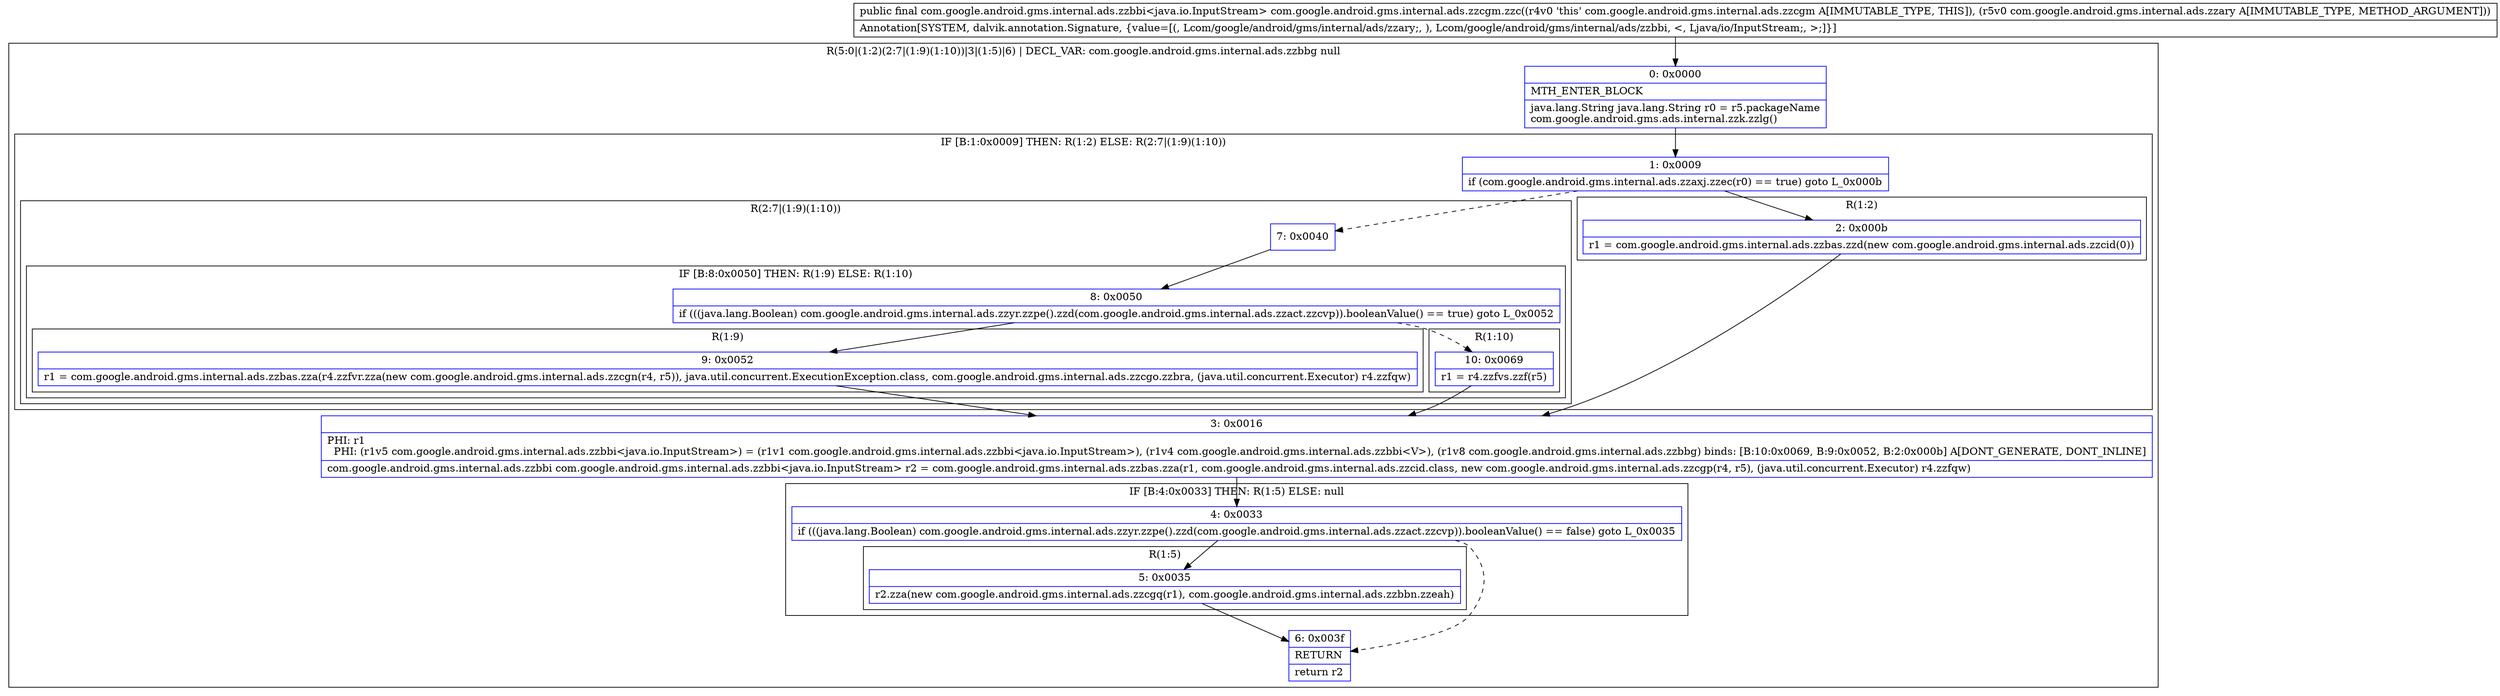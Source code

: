 digraph "CFG forcom.google.android.gms.internal.ads.zzcgm.zzc(Lcom\/google\/android\/gms\/internal\/ads\/zzary;)Lcom\/google\/android\/gms\/internal\/ads\/zzbbi;" {
subgraph cluster_Region_2140233912 {
label = "R(5:0|(1:2)(2:7|(1:9)(1:10))|3|(1:5)|6) | DECL_VAR: com.google.android.gms.internal.ads.zzbbg null\l";
node [shape=record,color=blue];
Node_0 [shape=record,label="{0\:\ 0x0000|MTH_ENTER_BLOCK\l|java.lang.String java.lang.String r0 = r5.packageName\lcom.google.android.gms.ads.internal.zzk.zzlg()\l}"];
subgraph cluster_IfRegion_60261846 {
label = "IF [B:1:0x0009] THEN: R(1:2) ELSE: R(2:7|(1:9)(1:10))";
node [shape=record,color=blue];
Node_1 [shape=record,label="{1\:\ 0x0009|if (com.google.android.gms.internal.ads.zzaxj.zzec(r0) == true) goto L_0x000b\l}"];
subgraph cluster_Region_963625085 {
label = "R(1:2)";
node [shape=record,color=blue];
Node_2 [shape=record,label="{2\:\ 0x000b|r1 = com.google.android.gms.internal.ads.zzbas.zzd(new com.google.android.gms.internal.ads.zzcid(0))\l}"];
}
subgraph cluster_Region_865062339 {
label = "R(2:7|(1:9)(1:10))";
node [shape=record,color=blue];
Node_7 [shape=record,label="{7\:\ 0x0040}"];
subgraph cluster_IfRegion_1126866426 {
label = "IF [B:8:0x0050] THEN: R(1:9) ELSE: R(1:10)";
node [shape=record,color=blue];
Node_8 [shape=record,label="{8\:\ 0x0050|if (((java.lang.Boolean) com.google.android.gms.internal.ads.zzyr.zzpe().zzd(com.google.android.gms.internal.ads.zzact.zzcvp)).booleanValue() == true) goto L_0x0052\l}"];
subgraph cluster_Region_1292889540 {
label = "R(1:9)";
node [shape=record,color=blue];
Node_9 [shape=record,label="{9\:\ 0x0052|r1 = com.google.android.gms.internal.ads.zzbas.zza(r4.zzfvr.zza(new com.google.android.gms.internal.ads.zzcgn(r4, r5)), java.util.concurrent.ExecutionException.class, com.google.android.gms.internal.ads.zzcgo.zzbra, (java.util.concurrent.Executor) r4.zzfqw)\l}"];
}
subgraph cluster_Region_1828455135 {
label = "R(1:10)";
node [shape=record,color=blue];
Node_10 [shape=record,label="{10\:\ 0x0069|r1 = r4.zzfvs.zzf(r5)\l}"];
}
}
}
}
Node_3 [shape=record,label="{3\:\ 0x0016|PHI: r1 \l  PHI: (r1v5 com.google.android.gms.internal.ads.zzbbi\<java.io.InputStream\>) = (r1v1 com.google.android.gms.internal.ads.zzbbi\<java.io.InputStream\>), (r1v4 com.google.android.gms.internal.ads.zzbbi\<V\>), (r1v8 com.google.android.gms.internal.ads.zzbbg) binds: [B:10:0x0069, B:9:0x0052, B:2:0x000b] A[DONT_GENERATE, DONT_INLINE]\l|com.google.android.gms.internal.ads.zzbbi com.google.android.gms.internal.ads.zzbbi\<java.io.InputStream\> r2 = com.google.android.gms.internal.ads.zzbas.zza(r1, com.google.android.gms.internal.ads.zzcid.class, new com.google.android.gms.internal.ads.zzcgp(r4, r5), (java.util.concurrent.Executor) r4.zzfqw)\l}"];
subgraph cluster_IfRegion_479827954 {
label = "IF [B:4:0x0033] THEN: R(1:5) ELSE: null";
node [shape=record,color=blue];
Node_4 [shape=record,label="{4\:\ 0x0033|if (((java.lang.Boolean) com.google.android.gms.internal.ads.zzyr.zzpe().zzd(com.google.android.gms.internal.ads.zzact.zzcvp)).booleanValue() == false) goto L_0x0035\l}"];
subgraph cluster_Region_115952563 {
label = "R(1:5)";
node [shape=record,color=blue];
Node_5 [shape=record,label="{5\:\ 0x0035|r2.zza(new com.google.android.gms.internal.ads.zzcgq(r1), com.google.android.gms.internal.ads.zzbbn.zzeah)\l}"];
}
}
Node_6 [shape=record,label="{6\:\ 0x003f|RETURN\l|return r2\l}"];
}
MethodNode[shape=record,label="{public final com.google.android.gms.internal.ads.zzbbi\<java.io.InputStream\> com.google.android.gms.internal.ads.zzcgm.zzc((r4v0 'this' com.google.android.gms.internal.ads.zzcgm A[IMMUTABLE_TYPE, THIS]), (r5v0 com.google.android.gms.internal.ads.zzary A[IMMUTABLE_TYPE, METHOD_ARGUMENT]))  | Annotation[SYSTEM, dalvik.annotation.Signature, \{value=[(, Lcom\/google\/android\/gms\/internal\/ads\/zzary;, ), Lcom\/google\/android\/gms\/internal\/ads\/zzbbi, \<, Ljava\/io\/InputStream;, \>;]\}]\l}"];
MethodNode -> Node_0;
Node_0 -> Node_1;
Node_1 -> Node_2;
Node_1 -> Node_7[style=dashed];
Node_2 -> Node_3;
Node_7 -> Node_8;
Node_8 -> Node_9;
Node_8 -> Node_10[style=dashed];
Node_9 -> Node_3;
Node_10 -> Node_3;
Node_3 -> Node_4;
Node_4 -> Node_5;
Node_4 -> Node_6[style=dashed];
Node_5 -> Node_6;
}

